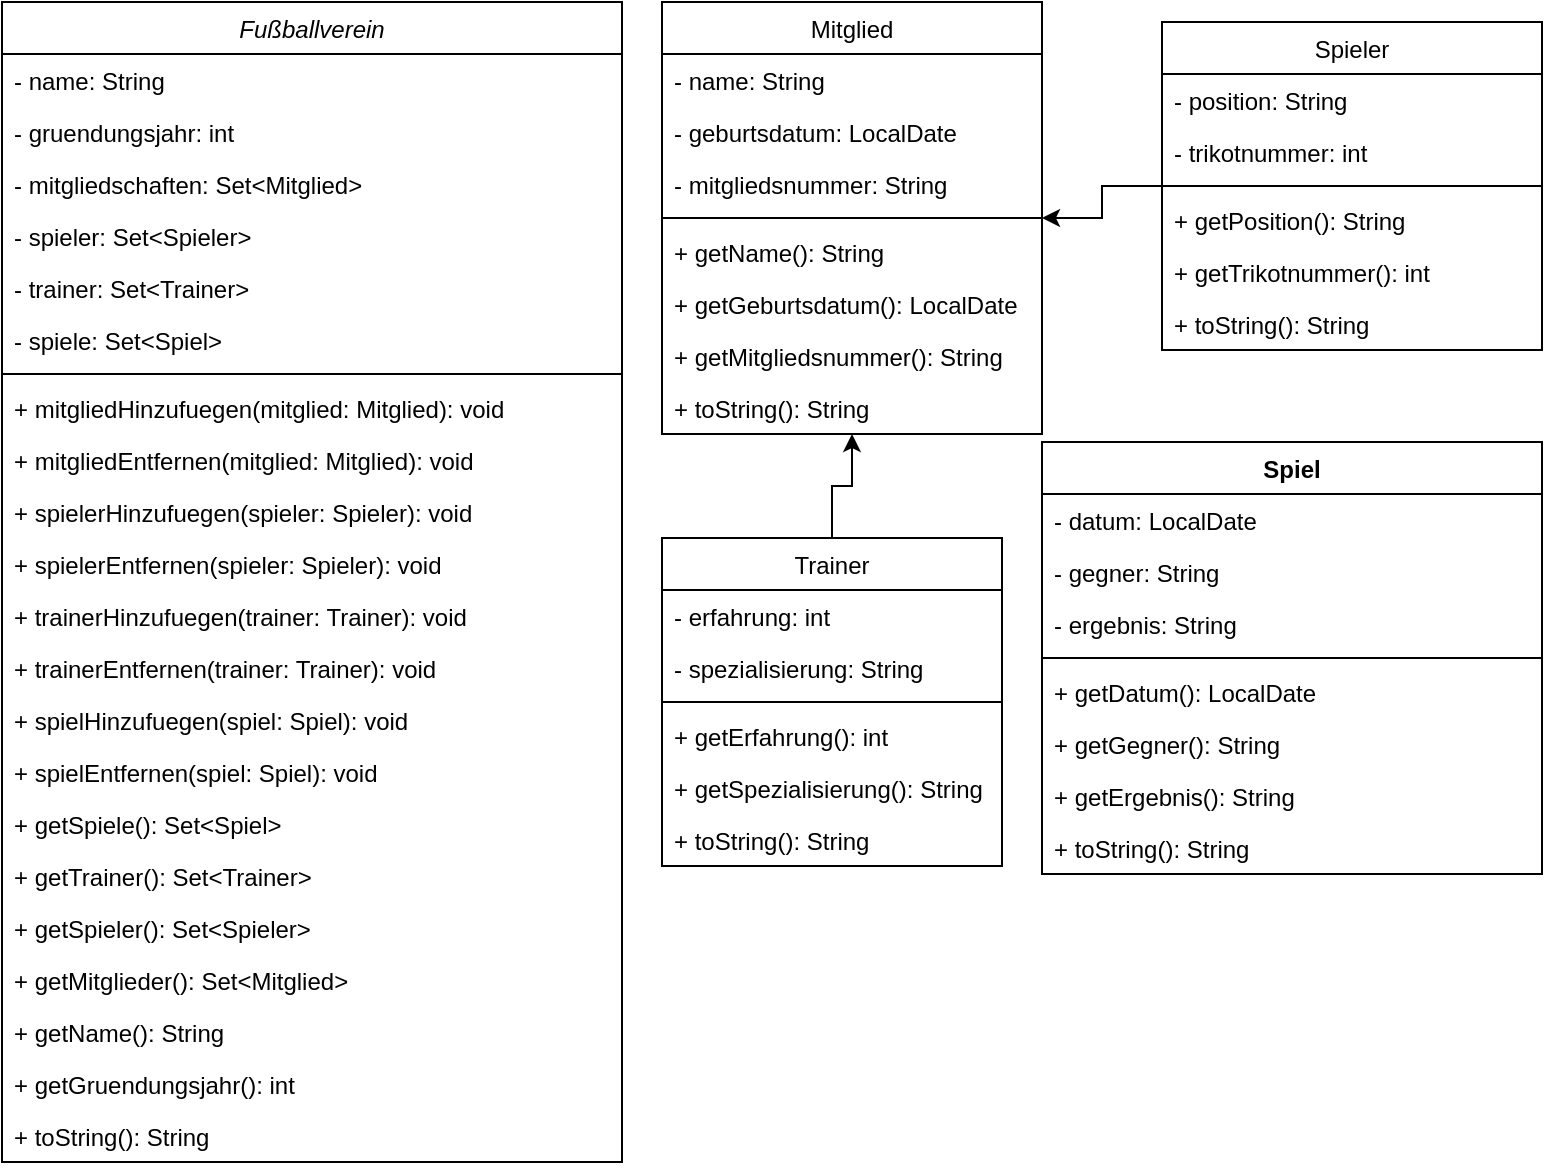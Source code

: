 <mxfile version="19.0.1" type="device"><diagram id="JUmpuZ29vtAPMvBk98NP" name="Seite-1"><mxGraphModel dx="1420" dy="366" grid="1" gridSize="10" guides="1" tooltips="1" connect="1" arrows="1" fold="1" page="1" pageScale="1" pageWidth="827" pageHeight="1169" math="0" shadow="0"><root><mxCell id="0"/><mxCell id="1" parent="0"/><mxCell id="Lu-TQIhkcjlml7GwmQ0e-6" value="Fußballverein" style="swimlane;fontStyle=2;align=center;verticalAlign=top;childLayout=stackLayout;horizontal=1;startSize=26;horizontalStack=0;resizeParent=1;resizeLast=0;collapsible=1;marginBottom=0;rounded=0;shadow=0;strokeWidth=1;" parent="1" vertex="1"><mxGeometry x="-800" y="20" width="310" height="580" as="geometry"><mxRectangle x="230" y="140" width="160" height="26" as="alternateBounds"/></mxGeometry></mxCell><mxCell id="Lu-TQIhkcjlml7GwmQ0e-7" value="- name: String" style="text;align=left;verticalAlign=top;spacingLeft=4;spacingRight=4;overflow=hidden;rotatable=0;points=[[0,0.5],[1,0.5]];portConstraint=eastwest;" parent="Lu-TQIhkcjlml7GwmQ0e-6" vertex="1"><mxGeometry y="26" width="310" height="26" as="geometry"/></mxCell><mxCell id="Lu-TQIhkcjlml7GwmQ0e-8" value="- gruendungsjahr: int" style="text;align=left;verticalAlign=top;spacingLeft=4;spacingRight=4;overflow=hidden;rotatable=0;points=[[0,0.5],[1,0.5]];portConstraint=eastwest;rounded=0;shadow=0;html=0;" parent="Lu-TQIhkcjlml7GwmQ0e-6" vertex="1"><mxGeometry y="52" width="310" height="26" as="geometry"/></mxCell><mxCell id="Lu-TQIhkcjlml7GwmQ0e-10" value="- mitgliedschaften: Set&lt;Mitglied&gt;" style="text;align=left;verticalAlign=top;spacingLeft=4;spacingRight=4;overflow=hidden;rotatable=0;points=[[0,0.5],[1,0.5]];portConstraint=eastwest;" parent="Lu-TQIhkcjlml7GwmQ0e-6" vertex="1"><mxGeometry y="78" width="310" height="26" as="geometry"/></mxCell><mxCell id="Lu-TQIhkcjlml7GwmQ0e-11" value="- spieler: Set&lt;Spieler&gt;" style="text;align=left;verticalAlign=top;spacingLeft=4;spacingRight=4;overflow=hidden;rotatable=0;points=[[0,0.5],[1,0.5]];portConstraint=eastwest;" parent="Lu-TQIhkcjlml7GwmQ0e-6" vertex="1"><mxGeometry y="104" width="310" height="26" as="geometry"/></mxCell><mxCell id="Lu-TQIhkcjlml7GwmQ0e-12" value="- trainer: Set&lt;Trainer&gt;" style="text;align=left;verticalAlign=top;spacingLeft=4;spacingRight=4;overflow=hidden;rotatable=0;points=[[0,0.5],[1,0.5]];portConstraint=eastwest;" parent="Lu-TQIhkcjlml7GwmQ0e-6" vertex="1"><mxGeometry y="130" width="310" height="26" as="geometry"/></mxCell><mxCell id="Lu-TQIhkcjlml7GwmQ0e-13" value="- spiele: Set&lt;Spiel&gt;" style="text;align=left;verticalAlign=top;spacingLeft=4;spacingRight=4;overflow=hidden;rotatable=0;points=[[0,0.5],[1,0.5]];portConstraint=eastwest;" parent="Lu-TQIhkcjlml7GwmQ0e-6" vertex="1"><mxGeometry y="156" width="310" height="26" as="geometry"/></mxCell><mxCell id="Lu-TQIhkcjlml7GwmQ0e-9" value="" style="line;html=1;strokeWidth=1;align=left;verticalAlign=middle;spacingTop=-1;spacingLeft=3;spacingRight=3;rotatable=0;labelPosition=right;points=[];portConstraint=eastwest;" parent="Lu-TQIhkcjlml7GwmQ0e-6" vertex="1"><mxGeometry y="182" width="310" height="8" as="geometry"/></mxCell><mxCell id="Lu-TQIhkcjlml7GwmQ0e-16" value="+ mitgliedHinzufuegen(mitglied: Mitglied): void" style="text;align=left;verticalAlign=top;spacingLeft=4;spacingRight=4;overflow=hidden;rotatable=0;points=[[0,0.5],[1,0.5]];portConstraint=eastwest;" parent="Lu-TQIhkcjlml7GwmQ0e-6" vertex="1"><mxGeometry y="190" width="310" height="26" as="geometry"/></mxCell><mxCell id="Lu-TQIhkcjlml7GwmQ0e-17" value="+ mitgliedEntfernen(mitglied: Mitglied): void" style="text;align=left;verticalAlign=top;spacingLeft=4;spacingRight=4;overflow=hidden;rotatable=0;points=[[0,0.5],[1,0.5]];portConstraint=eastwest;" parent="Lu-TQIhkcjlml7GwmQ0e-6" vertex="1"><mxGeometry y="216" width="310" height="26" as="geometry"/></mxCell><mxCell id="xUDgVCIXKWXmhJpnRTY1-2" value="+ spielerHinzufuegen(spieler: Spieler): void" style="text;align=left;verticalAlign=top;spacingLeft=4;spacingRight=4;overflow=hidden;rotatable=0;points=[[0,0.5],[1,0.5]];portConstraint=eastwest;rounded=0;shadow=0;html=0;" parent="Lu-TQIhkcjlml7GwmQ0e-6" vertex="1"><mxGeometry y="242" width="310" height="26" as="geometry"/></mxCell><mxCell id="xUDgVCIXKWXmhJpnRTY1-3" value="+ spielerEntfernen(spieler: Spieler): void" style="text;align=left;verticalAlign=top;spacingLeft=4;spacingRight=4;overflow=hidden;rotatable=0;points=[[0,0.5],[1,0.5]];portConstraint=eastwest;rounded=0;shadow=0;html=0;" parent="Lu-TQIhkcjlml7GwmQ0e-6" vertex="1"><mxGeometry y="268" width="310" height="26" as="geometry"/></mxCell><mxCell id="xUDgVCIXKWXmhJpnRTY1-4" value="+ trainerHinzufuegen(trainer: Trainer): void" style="text;align=left;verticalAlign=top;spacingLeft=4;spacingRight=4;overflow=hidden;rotatable=0;points=[[0,0.5],[1,0.5]];portConstraint=eastwest;rounded=0;shadow=0;html=0;" parent="Lu-TQIhkcjlml7GwmQ0e-6" vertex="1"><mxGeometry y="294" width="310" height="26" as="geometry"/></mxCell><mxCell id="xUDgVCIXKWXmhJpnRTY1-5" value="+ trainerEntfernen(trainer: Trainer): void" style="text;align=left;verticalAlign=top;spacingLeft=4;spacingRight=4;overflow=hidden;rotatable=0;points=[[0,0.5],[1,0.5]];portConstraint=eastwest;rounded=0;shadow=0;html=0;" parent="Lu-TQIhkcjlml7GwmQ0e-6" vertex="1"><mxGeometry y="320" width="310" height="26" as="geometry"/></mxCell><mxCell id="xUDgVCIXKWXmhJpnRTY1-6" value="+ spielHinzufuegen(spiel: Spiel): void" style="text;align=left;verticalAlign=top;spacingLeft=4;spacingRight=4;overflow=hidden;rotatable=0;points=[[0,0.5],[1,0.5]];portConstraint=eastwest;rounded=0;shadow=0;html=0;" parent="Lu-TQIhkcjlml7GwmQ0e-6" vertex="1"><mxGeometry y="346" width="310" height="26" as="geometry"/></mxCell><mxCell id="xUDgVCIXKWXmhJpnRTY1-7" value="+ spielEntfernen(spiel: Spiel): void" style="text;align=left;verticalAlign=top;spacingLeft=4;spacingRight=4;overflow=hidden;rotatable=0;points=[[0,0.5],[1,0.5]];portConstraint=eastwest;rounded=0;shadow=0;html=0;" parent="Lu-TQIhkcjlml7GwmQ0e-6" vertex="1"><mxGeometry y="372" width="310" height="26" as="geometry"/></mxCell><mxCell id="xUDgVCIXKWXmhJpnRTY1-8" value="+ getSpiele(): Set&lt;Spiel&gt;" style="text;align=left;verticalAlign=top;spacingLeft=4;spacingRight=4;overflow=hidden;rotatable=0;points=[[0,0.5],[1,0.5]];portConstraint=eastwest;rounded=0;shadow=0;html=0;" parent="Lu-TQIhkcjlml7GwmQ0e-6" vertex="1"><mxGeometry y="398" width="310" height="26" as="geometry"/></mxCell><mxCell id="xUDgVCIXKWXmhJpnRTY1-9" value="+ getTrainer(): Set&lt;Trainer&gt;" style="text;align=left;verticalAlign=top;spacingLeft=4;spacingRight=4;overflow=hidden;rotatable=0;points=[[0,0.5],[1,0.5]];portConstraint=eastwest;rounded=0;shadow=0;html=0;" parent="Lu-TQIhkcjlml7GwmQ0e-6" vertex="1"><mxGeometry y="424" width="310" height="26" as="geometry"/></mxCell><mxCell id="gq4t-gre0uNw-aF2R0bo-1" value="+ getSpieler(): Set&lt;Spieler&gt;" style="text;align=left;verticalAlign=top;spacingLeft=4;spacingRight=4;overflow=hidden;rotatable=0;points=[[0,0.5],[1,0.5]];portConstraint=eastwest;rounded=0;shadow=0;html=0;" parent="Lu-TQIhkcjlml7GwmQ0e-6" vertex="1"><mxGeometry y="450" width="310" height="26" as="geometry"/></mxCell><mxCell id="gq4t-gre0uNw-aF2R0bo-2" value="+ getMitglieder(): Set&lt;Mitglied&gt;" style="text;align=left;verticalAlign=top;spacingLeft=4;spacingRight=4;overflow=hidden;rotatable=0;points=[[0,0.5],[1,0.5]];portConstraint=eastwest;rounded=0;shadow=0;html=0;" parent="Lu-TQIhkcjlml7GwmQ0e-6" vertex="1"><mxGeometry y="476" width="310" height="26" as="geometry"/></mxCell><mxCell id="Lu-TQIhkcjlml7GwmQ0e-14" value="+ getName(): String" style="text;align=left;verticalAlign=top;spacingLeft=4;spacingRight=4;overflow=hidden;rotatable=0;points=[[0,0.5],[1,0.5]];portConstraint=eastwest;" parent="Lu-TQIhkcjlml7GwmQ0e-6" vertex="1"><mxGeometry y="502" width="310" height="26" as="geometry"/></mxCell><mxCell id="Lu-TQIhkcjlml7GwmQ0e-15" value="+ getGruendungsjahr(): int" style="text;align=left;verticalAlign=top;spacingLeft=4;spacingRight=4;overflow=hidden;rotatable=0;points=[[0,0.5],[1,0.5]];portConstraint=eastwest;" parent="Lu-TQIhkcjlml7GwmQ0e-6" vertex="1"><mxGeometry y="528" width="310" height="26" as="geometry"/></mxCell><mxCell id="BPMDIKdkP-KfIbNyM-V2-1" value="+ toString(): String" style="text;align=left;verticalAlign=top;spacingLeft=4;spacingRight=4;overflow=hidden;rotatable=0;points=[[0,0.5],[1,0.5]];portConstraint=eastwest;" vertex="1" parent="Lu-TQIhkcjlml7GwmQ0e-6"><mxGeometry y="554" width="310" height="26" as="geometry"/></mxCell><mxCell id="xUDgVCIXKWXmhJpnRTY1-14" style="edgeStyle=orthogonalEdgeStyle;rounded=0;orthogonalLoop=1;jettySize=auto;html=1;" parent="1" source="Lu-TQIhkcjlml7GwmQ0e-18" target="Lu-TQIhkcjlml7GwmQ0e-26" edge="1"><mxGeometry relative="1" as="geometry"/></mxCell><mxCell id="Lu-TQIhkcjlml7GwmQ0e-18" value="Trainer" style="swimlane;fontStyle=0;align=center;verticalAlign=top;childLayout=stackLayout;horizontal=1;startSize=26;horizontalStack=0;resizeParent=1;resizeLast=0;collapsible=1;marginBottom=0;rounded=0;shadow=0;strokeWidth=1;" parent="1" vertex="1"><mxGeometry x="-470" y="288" width="170" height="164" as="geometry"><mxRectangle x="130" y="380" width="160" height="26" as="alternateBounds"/></mxGeometry></mxCell><mxCell id="Lu-TQIhkcjlml7GwmQ0e-19" value="- erfahrung: int" style="text;align=left;verticalAlign=top;spacingLeft=4;spacingRight=4;overflow=hidden;rotatable=0;points=[[0,0.5],[1,0.5]];portConstraint=eastwest;rounded=0;shadow=0;html=0;" parent="Lu-TQIhkcjlml7GwmQ0e-18" vertex="1"><mxGeometry y="26" width="170" height="26" as="geometry"/></mxCell><mxCell id="Lu-TQIhkcjlml7GwmQ0e-20" value="- spezialisierung: String" style="text;align=left;verticalAlign=top;spacingLeft=4;spacingRight=4;overflow=hidden;rotatable=0;points=[[0,0.5],[1,0.5]];portConstraint=eastwest;rounded=0;shadow=0;html=0;" parent="Lu-TQIhkcjlml7GwmQ0e-18" vertex="1"><mxGeometry y="52" width="170" height="26" as="geometry"/></mxCell><mxCell id="Lu-TQIhkcjlml7GwmQ0e-23" value="" style="line;html=1;strokeWidth=1;align=left;verticalAlign=middle;spacingTop=-1;spacingLeft=3;spacingRight=3;rotatable=0;labelPosition=right;points=[];portConstraint=eastwest;" parent="Lu-TQIhkcjlml7GwmQ0e-18" vertex="1"><mxGeometry y="78" width="170" height="8" as="geometry"/></mxCell><mxCell id="Lu-TQIhkcjlml7GwmQ0e-24" value="+ getErfahrung(): int" style="text;align=left;verticalAlign=top;spacingLeft=4;spacingRight=4;overflow=hidden;rotatable=0;points=[[0,0.5],[1,0.5]];portConstraint=eastwest;" parent="Lu-TQIhkcjlml7GwmQ0e-18" vertex="1"><mxGeometry y="86" width="170" height="26" as="geometry"/></mxCell><mxCell id="Lu-TQIhkcjlml7GwmQ0e-25" value="+ getSpezialisierung(): String" style="text;align=left;verticalAlign=top;spacingLeft=4;spacingRight=4;overflow=hidden;rotatable=0;points=[[0,0.5],[1,0.5]];portConstraint=eastwest;" parent="Lu-TQIhkcjlml7GwmQ0e-18" vertex="1"><mxGeometry y="112" width="170" height="26" as="geometry"/></mxCell><mxCell id="BPMDIKdkP-KfIbNyM-V2-2" value="+ toString(): String" style="text;align=left;verticalAlign=top;spacingLeft=4;spacingRight=4;overflow=hidden;rotatable=0;points=[[0,0.5],[1,0.5]];portConstraint=eastwest;" vertex="1" parent="Lu-TQIhkcjlml7GwmQ0e-18"><mxGeometry y="138" width="170" height="26" as="geometry"/></mxCell><mxCell id="Lu-TQIhkcjlml7GwmQ0e-26" value="Mitglied" style="swimlane;fontStyle=0;align=center;verticalAlign=top;childLayout=stackLayout;horizontal=1;startSize=26;horizontalStack=0;resizeParent=1;resizeLast=0;collapsible=1;marginBottom=0;rounded=0;shadow=0;strokeWidth=1;" parent="1" vertex="1"><mxGeometry x="-470" y="20" width="190" height="216" as="geometry"><mxRectangle x="340" y="380" width="170" height="26" as="alternateBounds"/></mxGeometry></mxCell><mxCell id="Lu-TQIhkcjlml7GwmQ0e-27" value="- name: String" style="text;align=left;verticalAlign=top;spacingLeft=4;spacingRight=4;overflow=hidden;rotatable=0;points=[[0,0.5],[1,0.5]];portConstraint=eastwest;" parent="Lu-TQIhkcjlml7GwmQ0e-26" vertex="1"><mxGeometry y="26" width="190" height="26" as="geometry"/></mxCell><mxCell id="Lu-TQIhkcjlml7GwmQ0e-28" value="- geburtsdatum: LocalDate" style="text;align=left;verticalAlign=top;spacingLeft=4;spacingRight=4;overflow=hidden;rotatable=0;points=[[0,0.5],[1,0.5]];portConstraint=eastwest;" parent="Lu-TQIhkcjlml7GwmQ0e-26" vertex="1"><mxGeometry y="52" width="190" height="26" as="geometry"/></mxCell><mxCell id="Lu-TQIhkcjlml7GwmQ0e-29" value="- mitgliedsnummer: String" style="text;align=left;verticalAlign=top;spacingLeft=4;spacingRight=4;overflow=hidden;rotatable=0;points=[[0,0.5],[1,0.5]];portConstraint=eastwest;" parent="Lu-TQIhkcjlml7GwmQ0e-26" vertex="1"><mxGeometry y="78" width="190" height="26" as="geometry"/></mxCell><mxCell id="Lu-TQIhkcjlml7GwmQ0e-31" value="" style="line;html=1;strokeWidth=1;align=left;verticalAlign=middle;spacingTop=-1;spacingLeft=3;spacingRight=3;rotatable=0;labelPosition=right;points=[];portConstraint=eastwest;" parent="Lu-TQIhkcjlml7GwmQ0e-26" vertex="1"><mxGeometry y="104" width="190" height="8" as="geometry"/></mxCell><mxCell id="Lu-TQIhkcjlml7GwmQ0e-32" value="+ getName(): String" style="text;align=left;verticalAlign=top;spacingLeft=4;spacingRight=4;overflow=hidden;rotatable=0;points=[[0,0.5],[1,0.5]];portConstraint=eastwest;" parent="Lu-TQIhkcjlml7GwmQ0e-26" vertex="1"><mxGeometry y="112" width="190" height="26" as="geometry"/></mxCell><mxCell id="xUDgVCIXKWXmhJpnRTY1-10" value="+ getGeburtsdatum(): LocalDate" style="text;align=left;verticalAlign=top;spacingLeft=4;spacingRight=4;overflow=hidden;rotatable=0;points=[[0,0.5],[1,0.5]];portConstraint=eastwest;" parent="Lu-TQIhkcjlml7GwmQ0e-26" vertex="1"><mxGeometry y="138" width="190" height="26" as="geometry"/></mxCell><mxCell id="xUDgVCIXKWXmhJpnRTY1-11" value="+ getMitgliedsnummer(): String" style="text;align=left;verticalAlign=top;spacingLeft=4;spacingRight=4;overflow=hidden;rotatable=0;points=[[0,0.5],[1,0.5]];portConstraint=eastwest;" parent="Lu-TQIhkcjlml7GwmQ0e-26" vertex="1"><mxGeometry y="164" width="190" height="26" as="geometry"/></mxCell><mxCell id="gq4t-gre0uNw-aF2R0bo-5" value="+ toString(): String" style="text;align=left;verticalAlign=top;spacingLeft=4;spacingRight=4;overflow=hidden;rotatable=0;points=[[0,0.5],[1,0.5]];portConstraint=eastwest;" parent="Lu-TQIhkcjlml7GwmQ0e-26" vertex="1"><mxGeometry y="190" width="190" height="26" as="geometry"/></mxCell><mxCell id="xUDgVCIXKWXmhJpnRTY1-12" style="edgeStyle=orthogonalEdgeStyle;rounded=0;orthogonalLoop=1;jettySize=auto;html=1;" parent="1" source="Lu-TQIhkcjlml7GwmQ0e-33" target="Lu-TQIhkcjlml7GwmQ0e-26" edge="1"><mxGeometry relative="1" as="geometry"/></mxCell><mxCell id="Lu-TQIhkcjlml7GwmQ0e-33" value="Spieler" style="swimlane;fontStyle=0;align=center;verticalAlign=top;childLayout=stackLayout;horizontal=1;startSize=26;horizontalStack=0;resizeParent=1;resizeLast=0;collapsible=1;marginBottom=0;rounded=0;shadow=0;strokeWidth=1;" parent="1" vertex="1"><mxGeometry x="-220" y="30" width="190" height="164" as="geometry"><mxRectangle x="550" y="140" width="160" height="26" as="alternateBounds"/></mxGeometry></mxCell><mxCell id="Lu-TQIhkcjlml7GwmQ0e-34" value="- position: String" style="text;align=left;verticalAlign=top;spacingLeft=4;spacingRight=4;overflow=hidden;rotatable=0;points=[[0,0.5],[1,0.5]];portConstraint=eastwest;" parent="Lu-TQIhkcjlml7GwmQ0e-33" vertex="1"><mxGeometry y="26" width="190" height="26" as="geometry"/></mxCell><mxCell id="Lu-TQIhkcjlml7GwmQ0e-35" value="- trikotnummer: int" style="text;align=left;verticalAlign=top;spacingLeft=4;spacingRight=4;overflow=hidden;rotatable=0;points=[[0,0.5],[1,0.5]];portConstraint=eastwest;rounded=0;shadow=0;html=0;" parent="Lu-TQIhkcjlml7GwmQ0e-33" vertex="1"><mxGeometry y="52" width="190" height="26" as="geometry"/></mxCell><mxCell id="Lu-TQIhkcjlml7GwmQ0e-39" value="" style="line;html=1;strokeWidth=1;align=left;verticalAlign=middle;spacingTop=-1;spacingLeft=3;spacingRight=3;rotatable=0;labelPosition=right;points=[];portConstraint=eastwest;" parent="Lu-TQIhkcjlml7GwmQ0e-33" vertex="1"><mxGeometry y="78" width="190" height="8" as="geometry"/></mxCell><mxCell id="Lu-TQIhkcjlml7GwmQ0e-40" value="+ getPosition(): String" style="text;align=left;verticalAlign=top;spacingLeft=4;spacingRight=4;overflow=hidden;rotatable=0;points=[[0,0.5],[1,0.5]];portConstraint=eastwest;" parent="Lu-TQIhkcjlml7GwmQ0e-33" vertex="1"><mxGeometry y="86" width="190" height="26" as="geometry"/></mxCell><mxCell id="xUDgVCIXKWXmhJpnRTY1-13" value="+ getTrikotnummer(): int" style="text;align=left;verticalAlign=top;spacingLeft=4;spacingRight=4;overflow=hidden;rotatable=0;points=[[0,0.5],[1,0.5]];portConstraint=eastwest;" parent="Lu-TQIhkcjlml7GwmQ0e-33" vertex="1"><mxGeometry y="112" width="190" height="26" as="geometry"/></mxCell><mxCell id="gq4t-gre0uNw-aF2R0bo-3" value="+ toString(): String" style="text;align=left;verticalAlign=top;spacingLeft=4;spacingRight=4;overflow=hidden;rotatable=0;points=[[0,0.5],[1,0.5]];portConstraint=eastwest;" parent="Lu-TQIhkcjlml7GwmQ0e-33" vertex="1"><mxGeometry y="138" width="190" height="26" as="geometry"/></mxCell><mxCell id="Lu-TQIhkcjlml7GwmQ0e-43" value="Spiel" style="swimlane;fontStyle=1;align=center;verticalAlign=top;childLayout=stackLayout;horizontal=1;startSize=26;horizontalStack=0;resizeParent=1;resizeParentMax=0;resizeLast=0;collapsible=1;marginBottom=0;" parent="1" vertex="1"><mxGeometry x="-280" y="240" width="250" height="216" as="geometry"/></mxCell><mxCell id="Lu-TQIhkcjlml7GwmQ0e-45" value="- datum: LocalDate" style="text;strokeColor=none;fillColor=none;align=left;verticalAlign=top;spacingLeft=4;spacingRight=4;overflow=hidden;rotatable=0;points=[[0,0.5],[1,0.5]];portConstraint=eastwest;" parent="Lu-TQIhkcjlml7GwmQ0e-43" vertex="1"><mxGeometry y="26" width="250" height="26" as="geometry"/></mxCell><mxCell id="Lu-TQIhkcjlml7GwmQ0e-46" value="- gegner: String" style="text;strokeColor=none;fillColor=none;align=left;verticalAlign=top;spacingLeft=4;spacingRight=4;overflow=hidden;rotatable=0;points=[[0,0.5],[1,0.5]];portConstraint=eastwest;" parent="Lu-TQIhkcjlml7GwmQ0e-43" vertex="1"><mxGeometry y="52" width="250" height="26" as="geometry"/></mxCell><mxCell id="Lu-TQIhkcjlml7GwmQ0e-47" value="- ergebnis: String" style="text;strokeColor=none;fillColor=none;align=left;verticalAlign=top;spacingLeft=4;spacingRight=4;overflow=hidden;rotatable=0;points=[[0,0.5],[1,0.5]];portConstraint=eastwest;" parent="Lu-TQIhkcjlml7GwmQ0e-43" vertex="1"><mxGeometry y="78" width="250" height="26" as="geometry"/></mxCell><mxCell id="Lu-TQIhkcjlml7GwmQ0e-44" value="" style="line;strokeWidth=1;fillColor=none;align=left;verticalAlign=middle;spacingTop=-1;spacingLeft=3;spacingRight=3;rotatable=0;labelPosition=right;points=[];portConstraint=eastwest;" parent="Lu-TQIhkcjlml7GwmQ0e-43" vertex="1"><mxGeometry y="104" width="250" height="8" as="geometry"/></mxCell><mxCell id="Lu-TQIhkcjlml7GwmQ0e-48" value="+ getDatum(): LocalDate" style="text;strokeColor=none;fillColor=none;align=left;verticalAlign=top;spacingLeft=4;spacingRight=4;overflow=hidden;rotatable=0;points=[[0,0.5],[1,0.5]];portConstraint=eastwest;" parent="Lu-TQIhkcjlml7GwmQ0e-43" vertex="1"><mxGeometry y="112" width="250" height="26" as="geometry"/></mxCell><mxCell id="Lu-TQIhkcjlml7GwmQ0e-49" value="+ getGegner(): String" style="text;strokeColor=none;fillColor=none;align=left;verticalAlign=top;spacingLeft=4;spacingRight=4;overflow=hidden;rotatable=0;points=[[0,0.5],[1,0.5]];portConstraint=eastwest;" parent="Lu-TQIhkcjlml7GwmQ0e-43" vertex="1"><mxGeometry y="138" width="250" height="26" as="geometry"/></mxCell><mxCell id="Lu-TQIhkcjlml7GwmQ0e-50" value="+ getErgebnis(): String" style="text;strokeColor=none;fillColor=none;align=left;verticalAlign=top;spacingLeft=4;spacingRight=4;overflow=hidden;rotatable=0;points=[[0,0.5],[1,0.5]];portConstraint=eastwest;" parent="Lu-TQIhkcjlml7GwmQ0e-43" vertex="1"><mxGeometry y="164" width="250" height="26" as="geometry"/></mxCell><mxCell id="Lu-TQIhkcjlml7GwmQ0e-51" value="+ toString(): String" style="text;strokeColor=none;fillColor=none;align=left;verticalAlign=top;spacingLeft=4;spacingRight=4;overflow=hidden;rotatable=0;points=[[0,0.5],[1,0.5]];portConstraint=eastwest;" parent="Lu-TQIhkcjlml7GwmQ0e-43" vertex="1"><mxGeometry y="190" width="250" height="26" as="geometry"/></mxCell></root></mxGraphModel></diagram></mxfile>